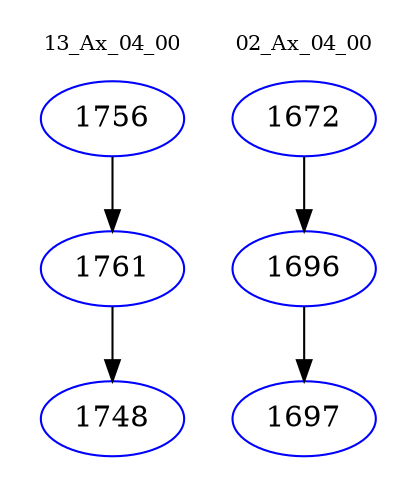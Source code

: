 digraph{
subgraph cluster_0 {
color = white
label = "13_Ax_04_00";
fontsize=10;
T0_1756 [label="1756", color="blue"]
T0_1756 -> T0_1761 [color="black"]
T0_1761 [label="1761", color="blue"]
T0_1761 -> T0_1748 [color="black"]
T0_1748 [label="1748", color="blue"]
}
subgraph cluster_1 {
color = white
label = "02_Ax_04_00";
fontsize=10;
T1_1672 [label="1672", color="blue"]
T1_1672 -> T1_1696 [color="black"]
T1_1696 [label="1696", color="blue"]
T1_1696 -> T1_1697 [color="black"]
T1_1697 [label="1697", color="blue"]
}
}
